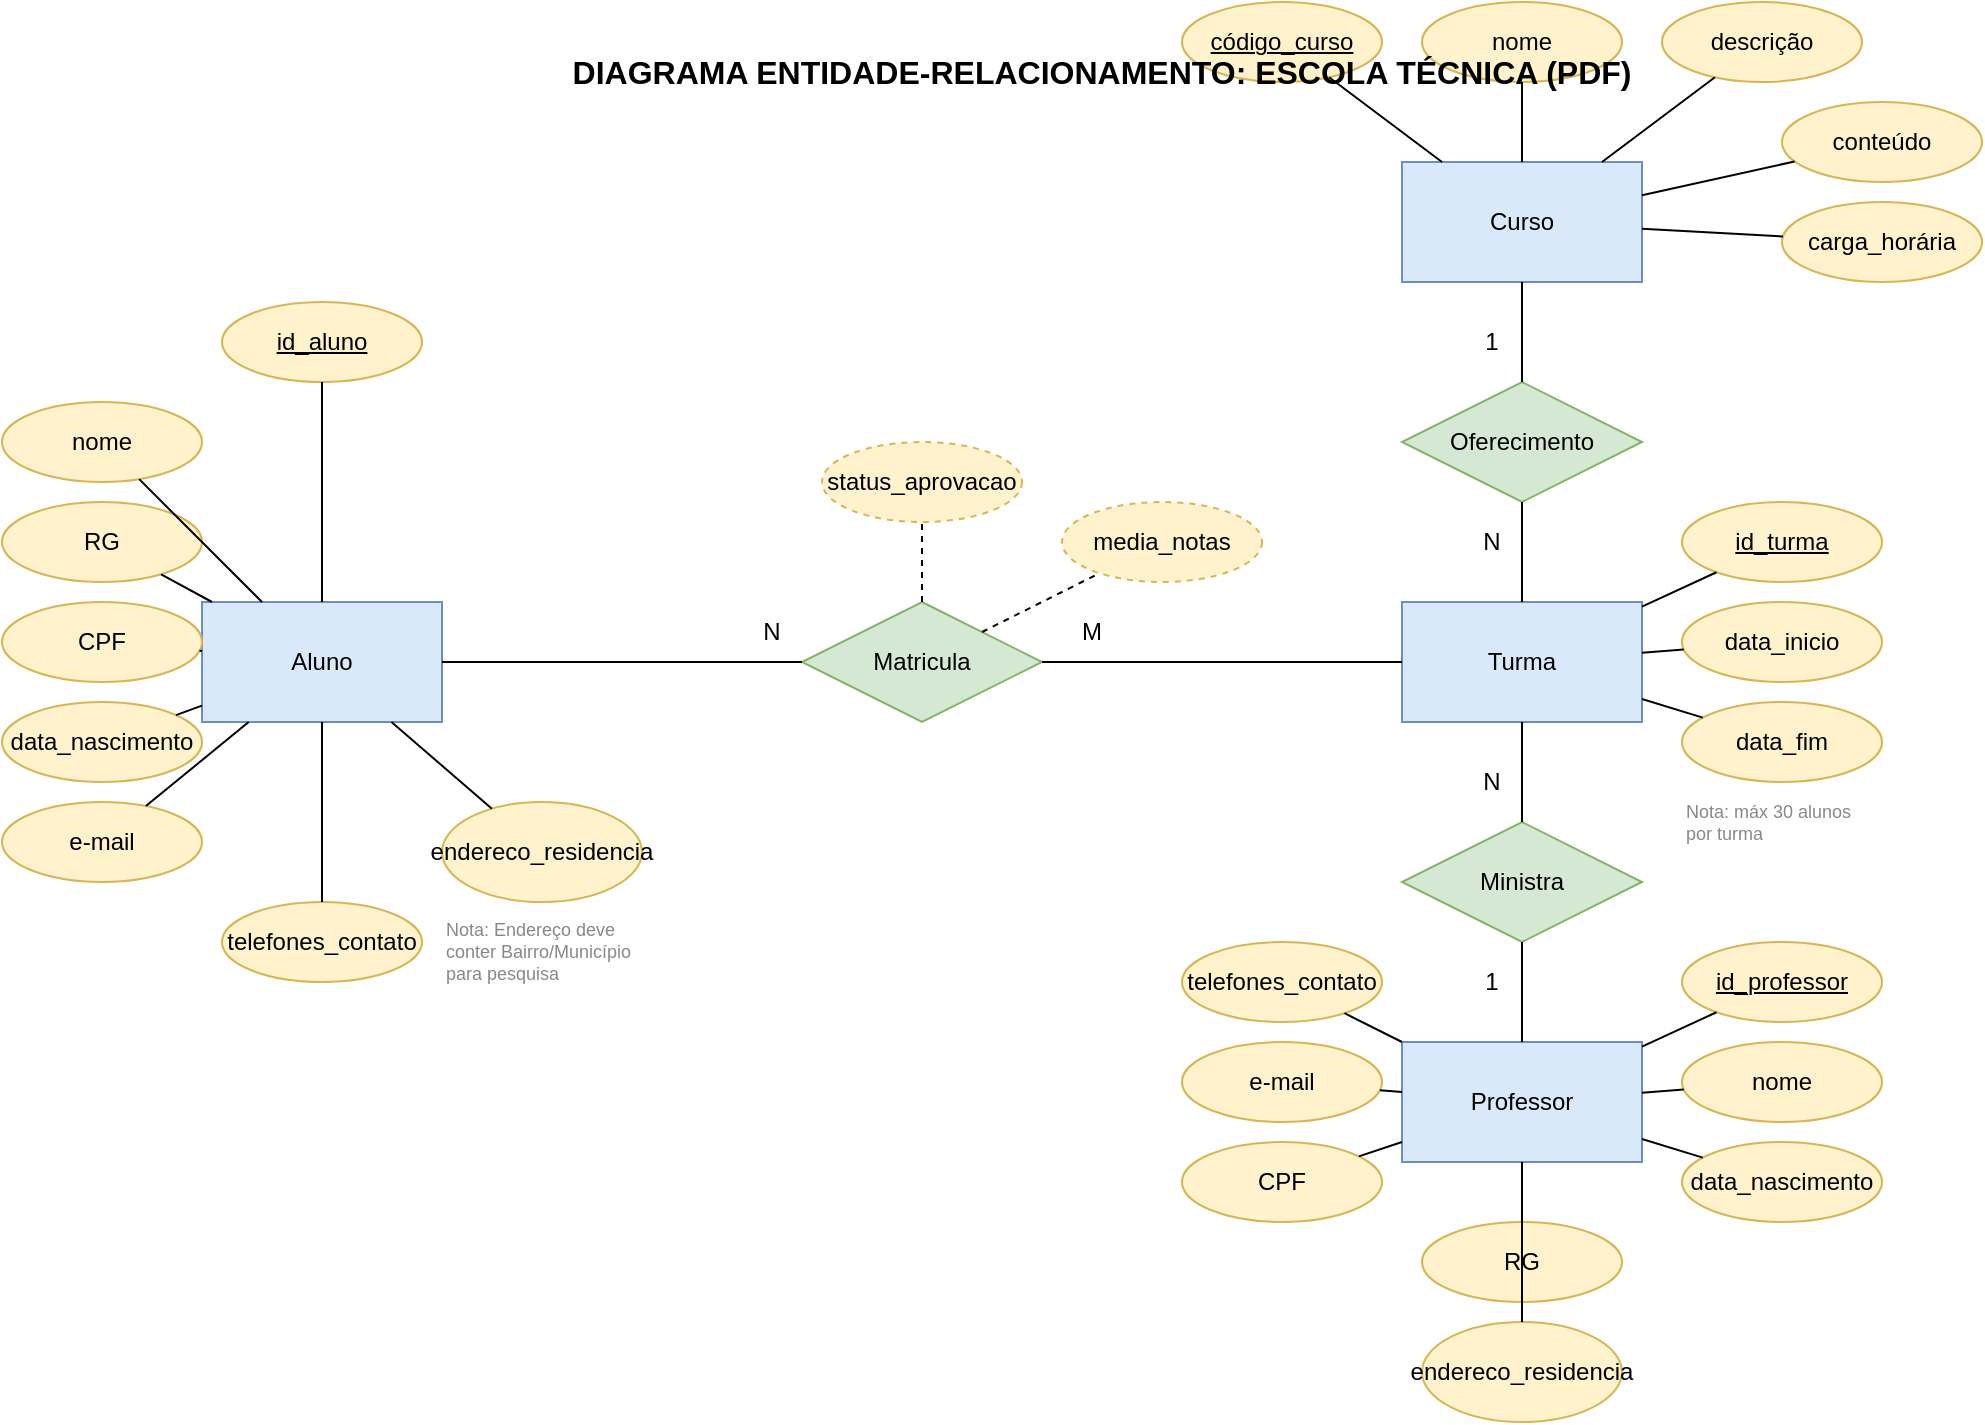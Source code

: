 <mxfile version="21.0.0" type="device">
  <diagram id="Escola_Tecnica_ER_V3_PDF" name="Modelo Conceitual - Escola Técnica (PDF)">
    <mxGraphModel dx="1750" dy="950" grid="1" gridSize="10" guides="1" tooltips="1" connect="1" arrows="1" fold="1" page="1" pageScale="1" pageWidth="1169" pageHeight="827" math="0" shadow="0">
      <root>
        <mxCell id="0" />
        <mxCell id="1" parent="0" />

        <!-- Entidades -->
        <mxCell id="E_Aluno" value="Aluno" style="rounded=0;whiteSpace=wrap;html=1;fillColor=#dae8fc;strokeColor=#6c8ebf;" vertex="1" parent="1">
          <mxGeometry x="100" y="300" width="120" height="60" as="geometry" />
        </mxCell>
        <mxCell id="E_Curso" value="Curso" style="rounded=0;whiteSpace=wrap;html=1;fillColor=#dae8fc;strokeColor=#6c8ebf;" vertex="1" parent="1">
          <mxGeometry x="700" y="80" width="120" height="60" as="geometry" />
        </mxCell>
        <mxCell id="E_Turma" value="Turma" style="rounded=0;whiteSpace=wrap;html=1;fillColor=#dae8fc;strokeColor=#6c8ebf;" vertex="1" parent="1">
          <mxGeometry x="700" y="300" width="120" height="60" as="geometry" />
        </mxCell>
        <mxCell id="E_Professor" value="Professor" style="rounded=0;whiteSpace=wrap;html=1;fillColor=#dae8fc;strokeColor=#6c8ebf;" vertex="1" parent="1">
          <mxGeometry x="700" y="520" width="120" height="60" as="geometry" />
        </mxCell>

        <!-- Atributos de Aluno -->
        <!-- Adicionando id_aluno como PK implícita para boas práticas -->
        <mxCell id="A_Aluno_id" value="id_aluno" style="ellipse;whiteSpace=wrap;html=1;fillColor=#fff2cc;strokeColor=#d6b656;fontStyle=4" vertex="1" parent="1">
             <mxGeometry x="110" y="150" width="100" height="40" as="geometry" />
        </mxCell>
        <mxCell id="A_Aluno_nome" value="nome" style="ellipse;whiteSpace=wrap;html=1;fillColor=#fff2cc;strokeColor=#d6b656;" vertex="1" parent="1">
          <mxGeometry x="0" y="200" width="100" height="40" as="geometry" />
        </mxCell>
        <mxCell id="A_Aluno_rg" value="RG" style="ellipse;whiteSpace=wrap;html=1;fillColor=#fff2cc;strokeColor=#d6b656;" vertex="1" parent="1">
          <mxGeometry x="0" y="250" width="100" height="40" as="geometry" />
        </mxCell>
        <mxCell id="A_Aluno_cpf" value="CPF" style="ellipse;whiteSpace=wrap;html=1;fillColor=#fff2cc;strokeColor=#d6b656;" vertex="1" parent="1">
          <mxGeometry x="0" y="300" width="100" height="40" as="geometry" />
        </mxCell>
        <mxCell id="A_Aluno_nasc" value="data_nascimento" style="ellipse;whiteSpace=wrap;html=1;fillColor=#fff2cc;strokeColor=#d6b656;" vertex="1" parent="1">
          <mxGeometry x="0" y="350" width="100" height="40" as="geometry" />
        </mxCell>
        <mxCell id="A_Aluno_email" value="e-mail" style="ellipse;whiteSpace=wrap;html=1;fillColor=#fff2cc;strokeColor=#d6b656;" vertex="1" parent="1">
          <mxGeometry x="0" y="400" width="100" height="40" as="geometry" />
        </mxCell>
        <mxCell id="A_Aluno_tel" value="telefones_contato" style="ellipse;whiteSpace=wrap;html=1;fillColor=#fff2cc;strokeColor=#d6b656;" vertex="1" parent="1">
          <mxGeometry x="110" y="450" width="100" height="40" as="geometry" />
        </mxCell>
        <mxCell id="A_Aluno_end" value="endereco_residencia" style="ellipse;whiteSpace=wrap;html=1;fillColor=#fff2cc;strokeColor=#d6b656;" vertex="1" parent="1">
          <mxGeometry x="220" y="400" width="100" height="50" as="geometry" />
        </mxCell>
        <!-- Nota sobre endereço para pesquisa -->
        <mxCell id="Nota_Endereco_Aluno" value="Nota: Endereço deve conter Bairro/Município para pesquisa" style="text;html=1;strokeColor=none;fillColor=none;align=left;verticalAlign=middle;whiteSpace=wrap;rounded=0;fontSize=9;fontColor=#888888;" vertex="1" parent="1">
          <mxGeometry x="220" y="455" width="110" height="40" as="geometry" />
        </mxCell>


        <!-- Conexões Atributos de Aluno -->
        <mxCell id="C_A_Aluno_id" value="" style="endArrow=none;html=1;rounded=0;" edge="1" parent="1" source="E_Aluno" target="A_Aluno_id">
          <mxGeometry relative="1" as="geometry"/>
        </mxCell>
        <mxCell id="C_A_Aluno_nome" value="" style="endArrow=none;html=1;rounded=0;" edge="1" parent="1" source="E_Aluno" target="A_Aluno_nome">
          <mxGeometry relative="1" as="geometry"/>
        </mxCell>
        <mxCell id="C_A_Aluno_rg" value="" style="endArrow=none;html=1;rounded=0;" edge="1" parent="1" source="E_Aluno" target="A_Aluno_rg">
          <mxGeometry relative="1" as="geometry"/>
        </mxCell>
        <mxCell id="C_A_Aluno_cpf" value="" style="endArrow=none;html=1;rounded=0;" edge="1" parent="1" source="E_Aluno" target="A_Aluno_cpf">
          <mxGeometry relative="1" as="geometry"/>
        </mxCell>
        <mxCell id="C_A_Aluno_nasc" value="" style="endArrow=none;html=1;rounded=0;" edge="1" parent="1" source="E_Aluno" target="A_Aluno_nasc">
          <mxGeometry relative="1" as="geometry"/>
        </mxCell>
        <mxCell id="C_A_Aluno_email" value="" style="endArrow=none;html=1;rounded=0;" edge="1" parent="1" source="E_Aluno" target="A_Aluno_email">
          <mxGeometry relative="1" as="geometry"/>
        </mxCell>
        <mxCell id="C_A_Aluno_tel" value="" style="endArrow=none;html=1;rounded=0;" edge="1" parent="1" source="E_Aluno" target="A_Aluno_tel">
          <mxGeometry relative="1" as="geometry"/>
        </mxCell>
        <mxCell id="C_A_Aluno_end" value="" style="endArrow=none;html=1;rounded=0;" edge="1" parent="1" source="E_Aluno" target="A_Aluno_end">
          <mxGeometry relative="1" as="geometry"/>
        </mxCell>

        <!-- Atributos de Curso -->
        <mxCell id="A_Curso_cod" value="código_curso" style="ellipse;whiteSpace=wrap;html=1;fillColor=#fff2cc;strokeColor=#d6b656;fontStyle=4" vertex="1" parent="1">
          <mxGeometry x="590" y="0" width="100" height="40" as="geometry" />
        </mxCell>
        <mxCell id="A_Curso_nome" value="nome" style="ellipse;whiteSpace=wrap;html=1;fillColor=#fff2cc;strokeColor=#d6b656;" vertex="1" parent="1">
          <mxGeometry x="710" y="0" width="100" height="40" as="geometry" />
        </mxCell>
        <mxCell id="A_Curso_desc" value="descrição" style="ellipse;whiteSpace=wrap;html=1;fillColor=#fff2cc;strokeColor=#d6b656;" vertex="1" parent="1">
          <mxGeometry x="830" y="0" width="100" height="40" as="geometry" />
        </mxCell>
        <mxCell id="A_Curso_cont" value="conteúdo" style="ellipse;whiteSpace=wrap;html=1;fillColor=#fff2cc;strokeColor=#d6b656;" vertex="1" parent="1">
          <mxGeometry x="890" y="50" width="100" height="40" as="geometry" />
        </mxCell>
        <mxCell id="A_Curso_carga" value="carga_horária" style="ellipse;whiteSpace=wrap;html=1;fillColor=#fff2cc;strokeColor=#d6b656;" vertex="1" parent="1">
          <mxGeometry x="890" y="100" width="100" height="40" as="geometry" />
        </mxCell>

        <!-- Conexões Atributos de Curso -->
        <mxCell id="C_A_Curso_cod" value="" style="endArrow=none;html=1;rounded=0;" edge="1" parent="1" source="E_Curso" target="A_Curso_cod">
          <mxGeometry relative="1" as="geometry"/>
        </mxCell>
        <mxCell id="C_A_Curso_nome" value="" style="endArrow=none;html=1;rounded=0;" edge="1" parent="1" source="E_Curso" target="A_Curso_nome">
          <mxGeometry relative="1" as="geometry"/>
        </mxCell>
         <mxCell id="C_A_Curso_desc" value="" style="endArrow=none;html=1;rounded=0;" edge="1" parent="1" source="E_Curso" target="A_Curso_desc">
          <mxGeometry relative="1" as="geometry"/>
        </mxCell>
         <mxCell id="C_A_Curso_cont" value="" style="endArrow=none;html=1;rounded=0;" edge="1" parent="1" source="E_Curso" target="A_Curso_cont">
          <mxGeometry relative="1" as="geometry"/>
        </mxCell>
         <mxCell id="C_A_Curso_carga" value="" style="endArrow=none;html=1;rounded=0;" edge="1" parent="1" source="E_Curso" target="A_Curso_carga">
          <mxGeometry relative="1" as="geometry"/>
        </mxCell>

        <!-- Atributos de Turma -->
         <!-- Adicionando id_turma como PK implícita -->
         <mxCell id="A_Turma_id" value="id_turma" style="ellipse;whiteSpace=wrap;html=1;fillColor=#fff2cc;strokeColor=#d6b656;fontStyle=4" vertex="1" parent="1">
          <mxGeometry x="840" y="250" width="100" height="40" as="geometry" />
        </mxCell>
        <mxCell id="A_Turma_inicio" value="data_inicio" style="ellipse;whiteSpace=wrap;html=1;fillColor=#fff2cc;strokeColor=#d6b656;" vertex="1" parent="1">
          <mxGeometry x="840" y="300" width="100" height="40" as="geometry" />
        </mxCell>
        <mxCell id="A_Turma_fim" value="data_fim" style="ellipse;whiteSpace=wrap;html=1;fillColor=#fff2cc;strokeColor=#d6b656;" vertex="1" parent="1">
          <mxGeometry x="840" y="350" width="100" height="40" as="geometry" />
        </mxCell>
         <!-- Nota sobre limite de alunos -->
        <mxCell id="Nota_Limite_Alunos" value="Nota: máx 30 alunos por turma" style="text;html=1;strokeColor=none;fillColor=none;align=left;verticalAlign=middle;whiteSpace=wrap;rounded=0;fontSize=9;fontColor=#888888;" vertex="1" parent="1">
          <mxGeometry x="840" y="395" width="100" height="30" as="geometry" />
        </mxCell>

        <!-- Conexões Atributos de Turma -->
         <mxCell id="C_A_Turma_id" value="" style="endArrow=none;html=1;rounded=0;" edge="1" parent="1" source="E_Turma" target="A_Turma_id">
          <mxGeometry relative="1" as="geometry"/>
        </mxCell>
        <mxCell id="C_A_Turma_inicio" value="" style="endArrow=none;html=1;rounded=0;" edge="1" parent="1" source="E_Turma" target="A_Turma_inicio">
          <mxGeometry relative="1" as="geometry"/>
        </mxCell>
        <mxCell id="C_A_Turma_fim" value="" style="endArrow=none;html=1;rounded=0;" edge="1" parent="1" source="E_Turma" target="A_Turma_fim">
          <mxGeometry relative="1" as="geometry"/>
        </mxCell>

        <!-- Atributos de Professor -->
        <!-- Adicionando id_professor como PK implícita -->
        <mxCell id="A_Prof_id" value="id_professor" style="ellipse;whiteSpace=wrap;html=1;fillColor=#fff2cc;strokeColor=#d6b656;fontStyle=4" vertex="1" parent="1">
             <mxGeometry x="840" y="470" width="100" height="40" as="geometry" />
        </mxCell>
        <mxCell id="A_Prof_nome" value="nome" style="ellipse;whiteSpace=wrap;html=1;fillColor=#fff2cc;strokeColor=#d6b656;" vertex="1" parent="1">
          <mxGeometry x="840" y="520" width="100" height="40" as="geometry" />
        </mxCell>
        <mxCell id="A_Prof_nasc" value="data_nascimento" style="ellipse;whiteSpace=wrap;html=1;fillColor=#fff2cc;strokeColor=#d6b656;" vertex="1" parent="1">
          <mxGeometry x="840" y="570" width="100" height="40" as="geometry" />
        </mxCell>
        <mxCell id="A_Prof_rg" value="RG" style="ellipse;whiteSpace=wrap;html=1;fillColor=#fff2cc;strokeColor=#d6b656;" vertex="1" parent="1">
          <mxGeometry x="710" y="610" width="100" height="40" as="geometry" />
        </mxCell>
        <mxCell id="A_Prof_cpf" value="CPF" style="ellipse;whiteSpace=wrap;html=1;fillColor=#fff2cc;strokeColor=#d6b656;" vertex="1" parent="1">
          <mxGeometry x="590" y="570" width="100" height="40" as="geometry" />
        </mxCell>
        <mxCell id="A_Prof_email" value="e-mail" style="ellipse;whiteSpace=wrap;html=1;fillColor=#fff2cc;strokeColor=#d6b656;" vertex="1" parent="1">
          <mxGeometry x="590" y="520" width="100" height="40" as="geometry" />
        </mxCell>
        <mxCell id="A_Prof_tel" value="telefones_contato" style="ellipse;whiteSpace=wrap;html=1;fillColor=#fff2cc;strokeColor=#d6b656;" vertex="1" parent="1">
          <mxGeometry x="590" y="470" width="100" height="40" as="geometry" />
        </mxCell>
        <mxCell id="A_Prof_end" value="endereco_residencia" style="ellipse;whiteSpace=wrap;html=1;fillColor=#fff2cc;strokeColor=#d6b656;" vertex="1" parent="1">
          <mxGeometry x="710" y="660" width="100" height="50" as="geometry" />
        </mxCell>

        <!-- Conexões Atributos de Professor -->
        <mxCell id="C_A_Prof_id" value="" style="endArrow=none;html=1;rounded=0;" edge="1" parent="1" source="E_Professor" target="A_Prof_id">
            <mxGeometry relative="1" as="geometry"/>
        </mxCell>
        <mxCell id="C_A_Prof_nome" value="" style="endArrow=none;html=1;rounded=0;" edge="1" parent="1" source="E_Professor" target="A_Prof_nome">
          <mxGeometry relative="1" as="geometry"/>
        </mxCell>
        <mxCell id="C_A_Prof_nasc" value="" style="endArrow=none;html=1;rounded=0;" edge="1" parent="1" source="E_Professor" target="A_Prof_nasc">
          <mxGeometry relative="1" as="geometry"/>
        </mxCell>
        <mxCell id="C_A_Prof_rg" value="" style="endArrow=none;html=1;rounded=0;" edge="1" parent="1" source="E_Professor" target="A_Prof_rg">
          <mxGeometry relative="1" as="geometry"/>
        </mxCell>
        <mxCell id="C_A_Prof_cpf" value="" style="endArrow=none;html=1;rounded=0;" edge="1" parent="1" source="E_Professor" target="A_Prof_cpf">
          <mxGeometry relative="1" as="geometry"/>
        </mxCell>
        <mxCell id="C_A_Prof_email" value="" style="endArrow=none;html=1;rounded=0;" edge="1" parent="1" source="E_Professor" target="A_Prof_email">
          <mxGeometry relative="1" as="geometry"/>
        </mxCell>
        <mxCell id="C_A_Prof_tel" value="" style="endArrow=none;html=1;rounded=0;" edge="1" parent="1" source="E_Professor" target="A_Prof_tel">
          <mxGeometry relative="1" as="geometry"/>
        </mxCell>
        <mxCell id="C_A_Prof_end" value="" style="endArrow=none;html=1;rounded=0;" edge="1" parent="1" source="E_Professor" target="A_Prof_end">
          <mxGeometry relative="1" as="geometry"/>
        </mxCell>

        <!-- Relacionamentos -->
        <mxCell id="R_Matricula" value="Matricula" style="rhombus;whiteSpace=wrap;html=1;fillColor=#d5e8d4;strokeColor=#82b366;" vertex="1" parent="1">
          <mxGeometry x="400" y="300" width="120" height="60" as="geometry" />
        </mxCell>
        <mxCell id="R_Oferecimento" value="Oferecimento" style="rhombus;whiteSpace=wrap;html=1;fillColor=#d5e8d4;strokeColor=#82b366;" vertex="1" parent="1">
          <mxGeometry x="700" y="190" width="120" height="60" as="geometry" />
        </mxCell>
        <mxCell id="R_Ministra" value="Ministra" style="rhombus;whiteSpace=wrap;html=1;fillColor=#d5e8d4;strokeColor=#82b366;" vertex="1" parent="1">
          <mxGeometry x="700" y="410" width="120" height="60" as="geometry" />
        </mxCell>

        <!-- Atributos de Relacionamento Matricula -->
         <mxCell id="AR_Matricula_status" value="status_aprovacao" style="ellipse;whiteSpace=wrap;html=1;fillColor=#fff2cc;strokeColor=#d6b656;dashed=1;" vertex="1" parent="1">
          <mxGeometry x="410" y="220" width="100" height="40" as="geometry" />
        </mxCell>
        <mxCell id="AR_Matricula_media" value="media_notas" style="ellipse;whiteSpace=wrap;html=1;fillColor=#fff2cc;strokeColor=#d6b656;dashed=1;" vertex="1" parent="1">
          <mxGeometry x="530" y="250" width="100" height="40" as="geometry" />
        </mxCell>

        <!-- Conexões Atributos de Matricula -->
         <mxCell id="C_AR_Matricula_status" value="" style="endArrow=none;html=1;rounded=0;dashed=1;" edge="1" parent="1" source="R_Matricula" target="AR_Matricula_status">
            <mxGeometry relative="1" as="geometry"/>
        </mxCell>
        <mxCell id="C_AR_Matricula_media" value="" style="endArrow=none;html=1;rounded=0;dashed=1;" edge="1" parent="1" source="R_Matricula" target="AR_Matricula_media">
            <mxGeometry relative="1" as="geometry"/>
        </mxCell>

        <!-- Conexões Entidade-Relacionamento -->
        <!-- Aluno <-> Matricula -->
        <mxCell id="C_E_Aluno_R_Matricula" value="" style="endArrow=none;html=1;rounded=0;" edge="1" parent="1" source="E_Aluno" target="R_Matricula">
          <mxGeometry relative="1" as="geometry"/>
        </mxCell>
        <mxCell id="Card_E_Aluno_R_Matricula" value="N" style="text;html=1;strokeColor=none;fillColor=none;align=center;verticalAlign=middle;whiteSpace=wrap;rounded=0;" vertex="1" parent="1">
          <mxGeometry x="370" y="305" width="30" height="20" as="geometry" />
        </mxCell>

        <!-- Matricula <-> Turma -->
        <mxCell id="C_R_Matricula_E_Turma" value="" style="endArrow=none;html=1;rounded=0;" edge="1" parent="1" source="R_Matricula" target="E_Turma">
          <mxGeometry relative="1" as="geometry"/>
        </mxCell>
         <mxCell id="Card_R_Matricula_E_Turma" value="M" style="text;html=1;strokeColor=none;fillColor=none;align=center;verticalAlign=middle;whiteSpace=wrap;rounded=0;" vertex="1" parent="1">
          <mxGeometry x="530" y="305" width="30" height="20" as="geometry" />
        </mxCell>

        <!-- Curso <-> Oferecimento -->
        <mxCell id="C_E_Curso_R_Oferecimento" value="" style="endArrow=none;html=1;rounded=0;" edge="1" parent="1" source="E_Curso" target="R_Oferecimento">
          <mxGeometry relative="1" as="geometry"/>
        </mxCell>
        <mxCell id="Card_E_Curso_R_Oferecimento" value="1" style="text;html=1;strokeColor=none;fillColor=none;align=center;verticalAlign=middle;whiteSpace=wrap;rounded=0;" vertex="1" parent="1">
          <mxGeometry x="730" y="160" width="30" height="20" as="geometry" />
        </mxCell>

        <!-- Oferecimento <-> Turma -->
        <mxCell id="C_R_Oferecimento_E_Turma" value="" style="endArrow=none;html=1;rounded=0;" edge="1" parent="1" source="R_Oferecimento" target="E_Turma">
          <mxGeometry relative="1" as="geometry"/>
        </mxCell>
        <mxCell id="Card_R_Oferecimento_E_Turma" value="N" style="text;html=1;strokeColor=none;fillColor=none;align=center;verticalAlign=middle;whiteSpace=wrap;rounded=0;" vertex="1" parent="1">
          <mxGeometry x="730" y="260" width="30" height="20" as="geometry" />
        </mxCell>

        <!-- Professor <-> Ministra -->
        <mxCell id="C_E_Professor_R_Ministra" value="" style="endArrow=none;html=1;rounded=0;" edge="1" parent="1" source="E_Professor" target="R_Ministra">
          <mxGeometry relative="1" as="geometry"/>
        </mxCell>
         <mxCell id="Card_E_Professor_R_Ministra" value="1" style="text;html=1;strokeColor=none;fillColor=none;align=center;verticalAlign=middle;whiteSpace=wrap;rounded=0;" vertex="1" parent="1">
          <mxGeometry x="730" y="480" width="30" height="20" as="geometry" />
        </mxCell>

        <!-- Ministra <-> Turma -->
        <mxCell id="C_R_Ministra_E_Turma" value="" style="endArrow=none;html=1;rounded=0;" edge="1" parent="1" source="R_Ministra" target="E_Turma">
          <mxGeometry relative="1" as="geometry"/>
        </mxCell>
        <mxCell id="Card_R_Ministra_E_Turma" value="N" style="text;html=1;strokeColor=none;fillColor=none;align=center;verticalAlign=middle;whiteSpace=wrap;rounded=0;" vertex="1" parent="1">
          <mxGeometry x="730" y="380" width="30" height="20" as="geometry" />
        </mxCell>

        <!-- Título do Diagrama -->
        <mxCell id="Title" value="DIAGRAMA ENTIDADE-RELACIONAMENTO: ESCOLA TÉCNICA (PDF)" style="text;html=1;strokeColor=none;fillColor=none;align=center;verticalAlign=middle;whiteSpace=wrap;rounded=0;fontSize=16;fontStyle=1" vertex="1" parent="1">
          <mxGeometry x="250" y="20" width="600" height="30" as="geometry" />
        </mxCell>

      </root>
    </mxGraphModel>
  </diagram>
</mxfile>

